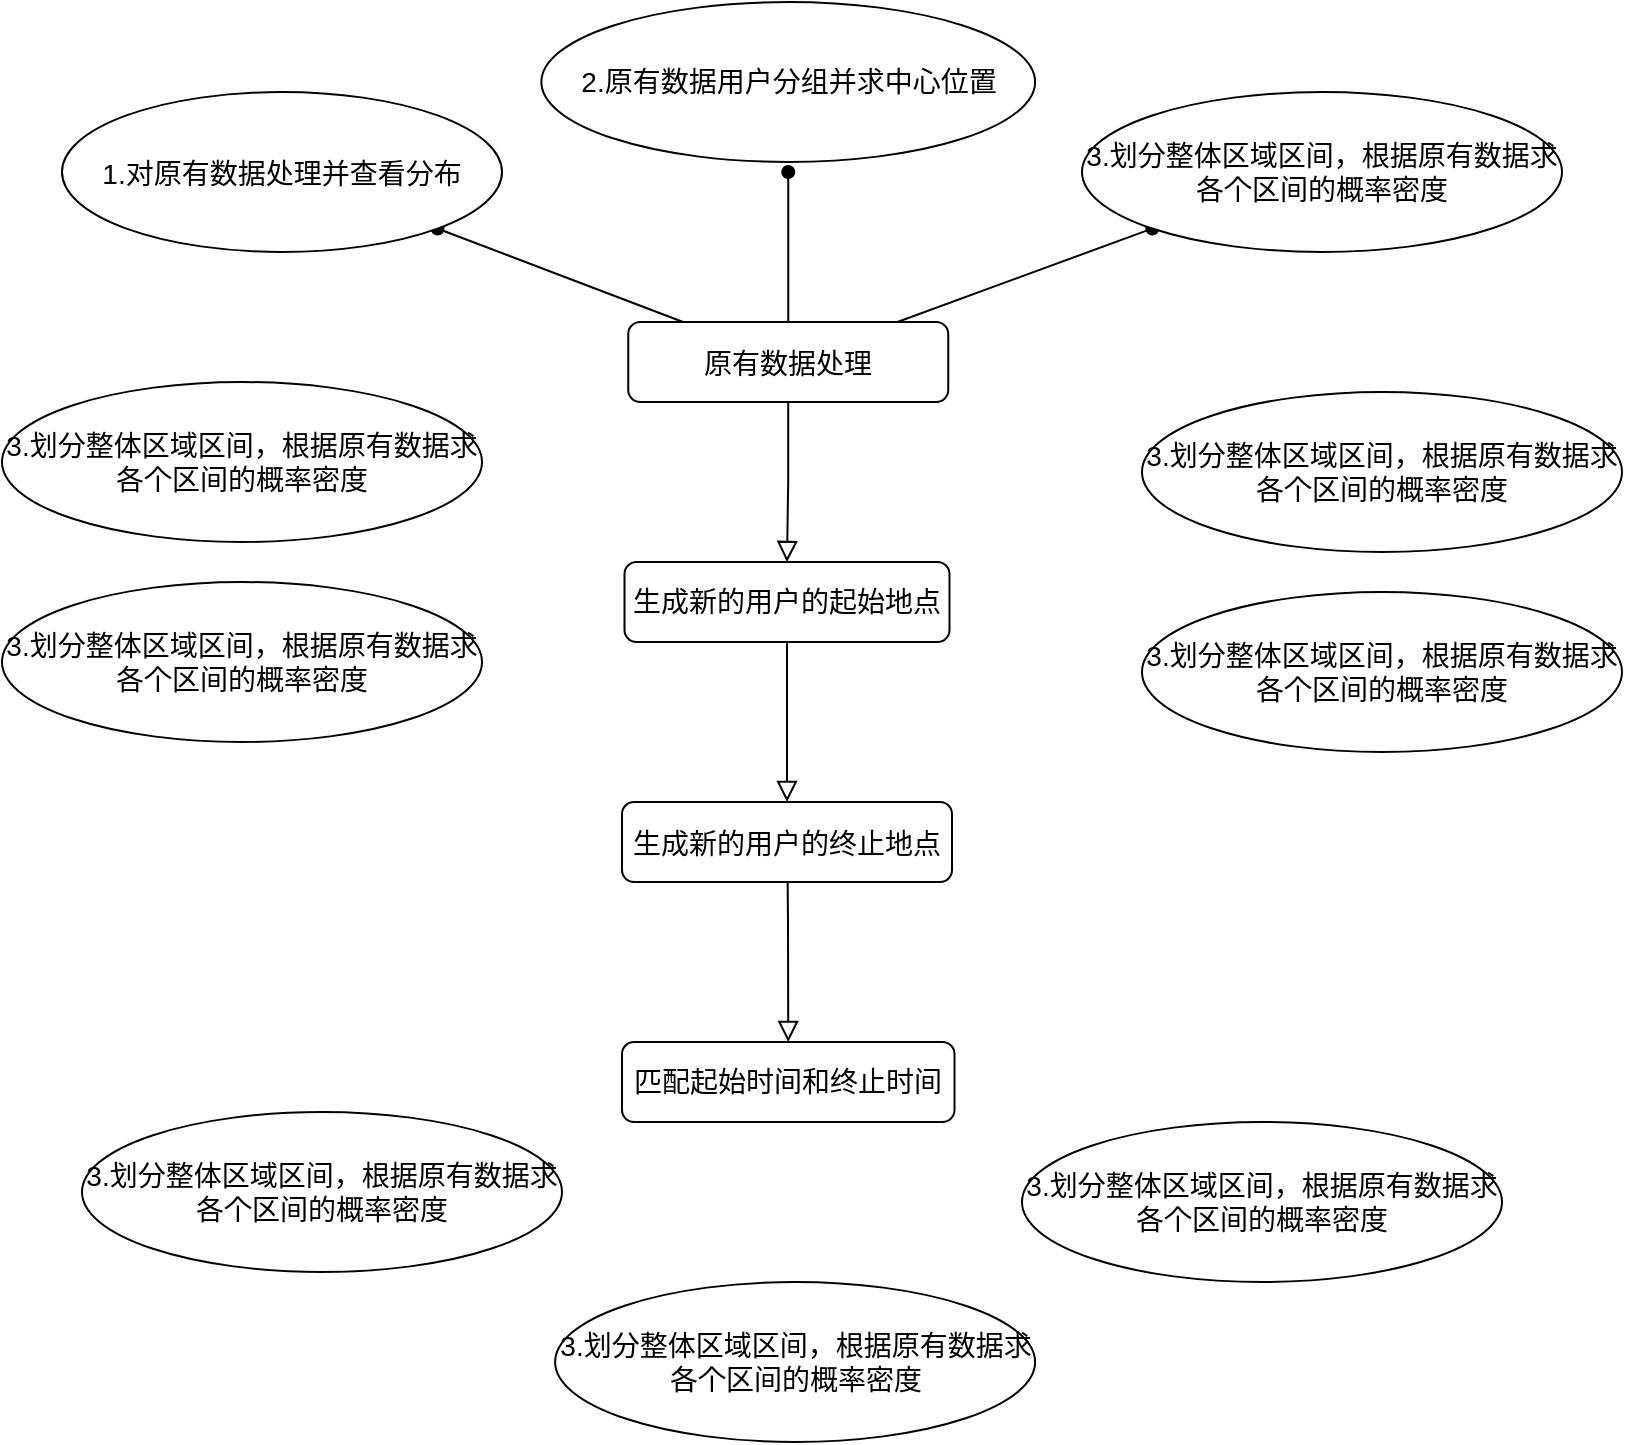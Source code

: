 <mxfile version="17.4.6" type="github">
  <diagram id="C5RBs43oDa-KdzZeNtuy" name="Page-1">
    <mxGraphModel dx="1113" dy="749" grid="1" gridSize="10" guides="1" tooltips="1" connect="1" arrows="1" fold="1" page="1" pageScale="1" pageWidth="827" pageHeight="1169" math="0" shadow="0">
      <root>
        <mxCell id="WIyWlLk6GJQsqaUBKTNV-0" />
        <mxCell id="WIyWlLk6GJQsqaUBKTNV-1" parent="WIyWlLk6GJQsqaUBKTNV-0" />
        <mxCell id="WIyWlLk6GJQsqaUBKTNV-2" value="" style="rounded=0;html=1;jettySize=auto;orthogonalLoop=1;fontSize=11;endArrow=block;endFill=0;endSize=8;strokeWidth=1;shadow=0;labelBackgroundColor=none;edgeStyle=orthogonalEdgeStyle;entryX=0.5;entryY=0;entryDx=0;entryDy=0;" parent="WIyWlLk6GJQsqaUBKTNV-1" source="WIyWlLk6GJQsqaUBKTNV-3" target="GjC-EsQWn6sngkv1voxn-0" edge="1">
          <mxGeometry relative="1" as="geometry">
            <mxPoint x="423.12" y="330" as="targetPoint" />
          </mxGeometry>
        </mxCell>
        <mxCell id="GjC-EsQWn6sngkv1voxn-10" style="rounded=0;orthogonalLoop=1;jettySize=auto;html=0;entryX=1;entryY=1;entryDx=0;entryDy=0;fontSize=14;fontColor=none;strokeColor=default;endArrow=oval;endFill=1;" edge="1" parent="WIyWlLk6GJQsqaUBKTNV-1" source="WIyWlLk6GJQsqaUBKTNV-3" target="GjC-EsQWn6sngkv1voxn-9">
          <mxGeometry relative="1" as="geometry" />
        </mxCell>
        <mxCell id="GjC-EsQWn6sngkv1voxn-12" style="edgeStyle=none;rounded=0;orthogonalLoop=1;jettySize=auto;html=0;entryX=0.5;entryY=1;entryDx=0;entryDy=0;fontSize=14;fontColor=none;endArrow=oval;endFill=1;strokeColor=default;" edge="1" parent="WIyWlLk6GJQsqaUBKTNV-1" source="WIyWlLk6GJQsqaUBKTNV-3">
          <mxGeometry relative="1" as="geometry">
            <mxPoint x="403.12" y="165" as="targetPoint" />
          </mxGeometry>
        </mxCell>
        <mxCell id="GjC-EsQWn6sngkv1voxn-14" style="edgeStyle=none;rounded=0;orthogonalLoop=1;jettySize=auto;html=0;entryX=0;entryY=1;entryDx=0;entryDy=0;fontSize=14;fontColor=none;endArrow=oval;endFill=1;strokeColor=default;" edge="1" parent="WIyWlLk6GJQsqaUBKTNV-1" source="WIyWlLk6GJQsqaUBKTNV-3" target="GjC-EsQWn6sngkv1voxn-13">
          <mxGeometry relative="1" as="geometry">
            <mxPoint x="430" y="235" as="sourcePoint" />
          </mxGeometry>
        </mxCell>
        <mxCell id="WIyWlLk6GJQsqaUBKTNV-3" value="&lt;font style=&quot;font-size: 14px&quot;&gt;原有数据处理&lt;/font&gt;&lt;font style=&quot;font-size: 16px&quot;&gt;&lt;br style=&quot;font-size: 16px&quot;&gt;&lt;/font&gt;" style="rounded=1;whiteSpace=wrap;html=1;fontSize=16;glass=0;strokeWidth=1;shadow=0;" parent="WIyWlLk6GJQsqaUBKTNV-1" vertex="1">
          <mxGeometry x="323.12" y="240" width="160" height="40" as="geometry" />
        </mxCell>
        <mxCell id="WIyWlLk6GJQsqaUBKTNV-8" value="No" style="rounded=0;html=1;jettySize=auto;orthogonalLoop=1;fontSize=11;endArrow=block;endFill=0;endSize=8;strokeWidth=1;shadow=0;labelBackgroundColor=none;edgeStyle=orthogonalEdgeStyle;fontColor=none;noLabel=1;entryX=0.5;entryY=0;entryDx=0;entryDy=0;" parent="WIyWlLk6GJQsqaUBKTNV-1" target="WIyWlLk6GJQsqaUBKTNV-11" edge="1">
          <mxGeometry x="0.333" y="20" relative="1" as="geometry">
            <mxPoint as="offset" />
            <mxPoint x="402.5" y="480" as="sourcePoint" />
            <mxPoint x="402.5" y="540" as="targetPoint" />
          </mxGeometry>
        </mxCell>
        <mxCell id="WIyWlLk6GJQsqaUBKTNV-11" value="&lt;span style=&quot;font-size: 10.5pt ; font-family: , sans-serif&quot;&gt;匹配起始时间&lt;/span&gt;&lt;span style=&quot;font-size: 10.5pt ; font-family: , sans-serif&quot;&gt;和终止时间&lt;/span&gt;" style="rounded=1;whiteSpace=wrap;html=1;fontSize=12;glass=0;strokeWidth=1;shadow=0;" parent="WIyWlLk6GJQsqaUBKTNV-1" vertex="1">
          <mxGeometry x="320" y="600" width="166.25" height="40" as="geometry" />
        </mxCell>
        <mxCell id="GjC-EsQWn6sngkv1voxn-0" value="&lt;pre&gt;&lt;span style=&quot;font-size: 10.5pt ; font-family: , sans-serif&quot;&gt;生成新的用户的起始地点&lt;/span&gt;&lt;/pre&gt;&lt;span style=&quot;font-size: medium&quot;&gt;&lt;/span&gt;" style="rounded=1;whiteSpace=wrap;html=1;" vertex="1" parent="WIyWlLk6GJQsqaUBKTNV-1">
          <mxGeometry x="321.25" y="360" width="162.5" height="40" as="geometry" />
        </mxCell>
        <mxCell id="GjC-EsQWn6sngkv1voxn-6" value="No" style="rounded=0;html=1;jettySize=auto;orthogonalLoop=1;fontSize=11;endArrow=block;endFill=0;endSize=8;strokeWidth=1;shadow=0;labelBackgroundColor=none;edgeStyle=orthogonalEdgeStyle;exitX=0.5;exitY=1;exitDx=0;exitDy=0;fontColor=none;noLabel=1;entryX=0.5;entryY=0;entryDx=0;entryDy=0;" edge="1" parent="WIyWlLk6GJQsqaUBKTNV-1" source="GjC-EsQWn6sngkv1voxn-0" target="GjC-EsQWn6sngkv1voxn-8">
          <mxGeometry x="0.333" y="20" relative="1" as="geometry">
            <mxPoint as="offset" />
            <mxPoint x="412.5" y="540" as="sourcePoint" />
            <mxPoint x="402.5" y="440" as="targetPoint" />
          </mxGeometry>
        </mxCell>
        <mxCell id="GjC-EsQWn6sngkv1voxn-8" value="&lt;span style=&quot;font-size: 10.5pt ; font-family: , sans-serif&quot;&gt;生成新的用户的终止地点&lt;/span&gt;&lt;span style=&quot;font-size: medium&quot;&gt;&lt;/span&gt;" style="rounded=1;whiteSpace=wrap;html=1;fontSize=12;glass=0;strokeWidth=1;shadow=0;" vertex="1" parent="WIyWlLk6GJQsqaUBKTNV-1">
          <mxGeometry x="320" y="480" width="165" height="40" as="geometry" />
        </mxCell>
        <mxCell id="GjC-EsQWn6sngkv1voxn-9" value="1.&lt;span style=&quot;font-size: 10.5pt ; font-family: , sans-serif&quot;&gt;对原有数据处理并查看分布&lt;/span&gt;&lt;span style=&quot;font-size: medium&quot;&gt;&lt;/span&gt;" style="ellipse;whiteSpace=wrap;html=1;rounded=1;fontSize=14;fontColor=none;" vertex="1" parent="WIyWlLk6GJQsqaUBKTNV-1">
          <mxGeometry x="40" y="125" width="220" height="80" as="geometry" />
        </mxCell>
        <mxCell id="GjC-EsQWn6sngkv1voxn-11" value="2.原有数据用户分组并求中心位置" style="ellipse;whiteSpace=wrap;html=1;rounded=1;fontSize=14;fontColor=none;" vertex="1" parent="WIyWlLk6GJQsqaUBKTNV-1">
          <mxGeometry x="279.68" y="80" width="246.88" height="80" as="geometry" />
        </mxCell>
        <mxCell id="GjC-EsQWn6sngkv1voxn-13" value="3.划分整体区域区间，根据原有数据求各个区间的概率密度" style="ellipse;whiteSpace=wrap;html=1;rounded=1;fontSize=14;fontColor=none;" vertex="1" parent="WIyWlLk6GJQsqaUBKTNV-1">
          <mxGeometry x="550" y="125" width="240" height="80" as="geometry" />
        </mxCell>
        <mxCell id="GjC-EsQWn6sngkv1voxn-18" value="3.划分整体区域区间，根据原有数据求各个区间的概率密度" style="ellipse;whiteSpace=wrap;html=1;rounded=1;fontSize=14;fontColor=none;" vertex="1" parent="WIyWlLk6GJQsqaUBKTNV-1">
          <mxGeometry x="580" y="275" width="240" height="80" as="geometry" />
        </mxCell>
        <mxCell id="GjC-EsQWn6sngkv1voxn-19" value="3.划分整体区域区间，根据原有数据求各个区间的概率密度" style="ellipse;whiteSpace=wrap;html=1;rounded=1;fontSize=14;fontColor=none;" vertex="1" parent="WIyWlLk6GJQsqaUBKTNV-1">
          <mxGeometry x="580" y="375" width="240" height="80" as="geometry" />
        </mxCell>
        <mxCell id="GjC-EsQWn6sngkv1voxn-20" value="3.划分整体区域区间，根据原有数据求各个区间的概率密度" style="ellipse;whiteSpace=wrap;html=1;rounded=1;fontSize=14;fontColor=none;" vertex="1" parent="WIyWlLk6GJQsqaUBKTNV-1">
          <mxGeometry x="10" y="270" width="240" height="80" as="geometry" />
        </mxCell>
        <mxCell id="GjC-EsQWn6sngkv1voxn-21" value="3.划分整体区域区间，根据原有数据求各个区间的概率密度" style="ellipse;whiteSpace=wrap;html=1;rounded=1;fontSize=14;fontColor=none;" vertex="1" parent="WIyWlLk6GJQsqaUBKTNV-1">
          <mxGeometry x="10" y="370" width="240" height="80" as="geometry" />
        </mxCell>
        <mxCell id="GjC-EsQWn6sngkv1voxn-22" value="3.划分整体区域区间，根据原有数据求各个区间的概率密度" style="ellipse;whiteSpace=wrap;html=1;rounded=1;fontSize=14;fontColor=none;" vertex="1" parent="WIyWlLk6GJQsqaUBKTNV-1">
          <mxGeometry x="50" y="635" width="240" height="80" as="geometry" />
        </mxCell>
        <mxCell id="GjC-EsQWn6sngkv1voxn-23" value="3.划分整体区域区间，根据原有数据求各个区间的概率密度" style="ellipse;whiteSpace=wrap;html=1;rounded=1;fontSize=14;fontColor=none;" vertex="1" parent="WIyWlLk6GJQsqaUBKTNV-1">
          <mxGeometry x="286.56" y="720" width="240" height="80" as="geometry" />
        </mxCell>
        <mxCell id="GjC-EsQWn6sngkv1voxn-24" value="3.划分整体区域区间，根据原有数据求各个区间的概率密度" style="ellipse;whiteSpace=wrap;html=1;rounded=1;fontSize=14;fontColor=none;" vertex="1" parent="WIyWlLk6GJQsqaUBKTNV-1">
          <mxGeometry x="520" y="640" width="240" height="80" as="geometry" />
        </mxCell>
      </root>
    </mxGraphModel>
  </diagram>
</mxfile>
